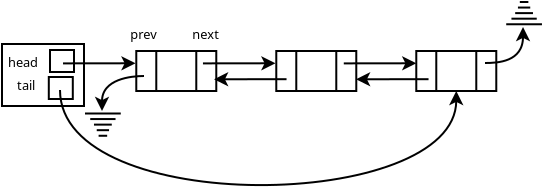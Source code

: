 <?xml version="1.0" encoding="UTF-8"?>
<dia:diagram xmlns:dia="http://www.lysator.liu.se/~alla/dia/">
  <dia:layer name="Background" visible="true">
    <dia:group>
      <dia:object type="Standard - Box" version="0" id="O0">
        <dia:attribute name="obj_pos">
          <dia:point val="-1.714,4.65"/>
        </dia:attribute>
        <dia:attribute name="obj_bb">
          <dia:rectangle val="-1.764,4.6;2.436,7.8"/>
        </dia:attribute>
        <dia:attribute name="elem_corner">
          <dia:point val="-1.714,4.65"/>
        </dia:attribute>
        <dia:attribute name="elem_width">
          <dia:real val="4.1"/>
        </dia:attribute>
        <dia:attribute name="elem_height">
          <dia:real val="3.1"/>
        </dia:attribute>
        <dia:attribute name="show_background">
          <dia:boolean val="true"/>
        </dia:attribute>
      </dia:object>
      <dia:object type="Standard - Text" version="0" id="O1">
        <dia:attribute name="obj_pos">
          <dia:point val="-1.414,5.8"/>
        </dia:attribute>
        <dia:attribute name="obj_bb">
          <dia:rectangle val="-1.414,5.2;0.186,6.15"/>
        </dia:attribute>
        <dia:attribute name="text">
          <dia:composite type="text">
            <dia:attribute name="string">
              <dia:string>#head#</dia:string>
            </dia:attribute>
            <dia:attribute name="font">
              <dia:font family="sans" style="0" name="Helvetica"/>
            </dia:attribute>
            <dia:attribute name="height">
              <dia:real val="0.8"/>
            </dia:attribute>
            <dia:attribute name="pos">
              <dia:point val="-1.414,5.8"/>
            </dia:attribute>
            <dia:attribute name="color">
              <dia:color val="#000000"/>
            </dia:attribute>
            <dia:attribute name="alignment">
              <dia:enum val="0"/>
            </dia:attribute>
          </dia:composite>
        </dia:attribute>
      </dia:object>
      <dia:object type="Standard - Text" version="0" id="O2">
        <dia:attribute name="obj_pos">
          <dia:point val="-0.964,6.95"/>
        </dia:attribute>
        <dia:attribute name="obj_bb">
          <dia:rectangle val="-0.964,6.35;-0.014,7.3"/>
        </dia:attribute>
        <dia:attribute name="text">
          <dia:composite type="text">
            <dia:attribute name="string">
              <dia:string>#tail#</dia:string>
            </dia:attribute>
            <dia:attribute name="font">
              <dia:font family="sans" style="0" name="Helvetica"/>
            </dia:attribute>
            <dia:attribute name="height">
              <dia:real val="0.8"/>
            </dia:attribute>
            <dia:attribute name="pos">
              <dia:point val="-0.964,6.95"/>
            </dia:attribute>
            <dia:attribute name="color">
              <dia:color val="#000000"/>
            </dia:attribute>
            <dia:attribute name="alignment">
              <dia:enum val="0"/>
            </dia:attribute>
          </dia:composite>
        </dia:attribute>
      </dia:object>
      <dia:object type="Standard - Box" version="0" id="O3">
        <dia:attribute name="obj_pos">
          <dia:point val="0.686,4.95"/>
        </dia:attribute>
        <dia:attribute name="obj_bb">
          <dia:rectangle val="0.636,4.9;1.936,6.1"/>
        </dia:attribute>
        <dia:attribute name="elem_corner">
          <dia:point val="0.686,4.95"/>
        </dia:attribute>
        <dia:attribute name="elem_width">
          <dia:real val="1.2"/>
        </dia:attribute>
        <dia:attribute name="elem_height">
          <dia:real val="1.1"/>
        </dia:attribute>
        <dia:attribute name="show_background">
          <dia:boolean val="true"/>
        </dia:attribute>
      </dia:object>
      <dia:object type="Standard - Box" version="0" id="O4">
        <dia:attribute name="obj_pos">
          <dia:point val="0.626,6.3"/>
        </dia:attribute>
        <dia:attribute name="obj_bb">
          <dia:rectangle val="0.576,6.25;1.876,7.45"/>
        </dia:attribute>
        <dia:attribute name="elem_corner">
          <dia:point val="0.626,6.3"/>
        </dia:attribute>
        <dia:attribute name="elem_width">
          <dia:real val="1.2"/>
        </dia:attribute>
        <dia:attribute name="elem_height">
          <dia:real val="1.1"/>
        </dia:attribute>
        <dia:attribute name="show_background">
          <dia:boolean val="true"/>
        </dia:attribute>
      </dia:object>
    </dia:group>
    <dia:group>
      <dia:object type="Standard - Box" version="0" id="O5">
        <dia:attribute name="obj_pos">
          <dia:point val="5,5"/>
        </dia:attribute>
        <dia:attribute name="obj_bb">
          <dia:rectangle val="4.95,4.95;9.05,7.05"/>
        </dia:attribute>
        <dia:attribute name="elem_corner">
          <dia:point val="5,5"/>
        </dia:attribute>
        <dia:attribute name="elem_width">
          <dia:real val="4"/>
        </dia:attribute>
        <dia:attribute name="elem_height">
          <dia:real val="2"/>
        </dia:attribute>
        <dia:attribute name="show_background">
          <dia:boolean val="true"/>
        </dia:attribute>
      </dia:object>
      <dia:object type="Standard - Line" version="0" id="O6">
        <dia:attribute name="obj_pos">
          <dia:point val="6,5"/>
        </dia:attribute>
        <dia:attribute name="obj_bb">
          <dia:rectangle val="5.95,4.95;6.05,7.05"/>
        </dia:attribute>
        <dia:attribute name="conn_endpoints">
          <dia:point val="6,5"/>
          <dia:point val="6,7"/>
        </dia:attribute>
        <dia:attribute name="numcp">
          <dia:int val="1"/>
        </dia:attribute>
      </dia:object>
      <dia:object type="Standard - Line" version="0" id="O7">
        <dia:attribute name="obj_pos">
          <dia:point val="8,5"/>
        </dia:attribute>
        <dia:attribute name="obj_bb">
          <dia:rectangle val="7.95,4.95;8.05,7.05"/>
        </dia:attribute>
        <dia:attribute name="conn_endpoints">
          <dia:point val="8,5"/>
          <dia:point val="8,7"/>
        </dia:attribute>
        <dia:attribute name="numcp">
          <dia:int val="1"/>
        </dia:attribute>
      </dia:object>
    </dia:group>
    <dia:object type="Standard - Text" version="0" id="O8">
      <dia:attribute name="obj_pos">
        <dia:point val="4.7,4.4"/>
      </dia:attribute>
      <dia:attribute name="obj_bb">
        <dia:rectangle val="4.7,3.8;6.05,4.75"/>
      </dia:attribute>
      <dia:attribute name="text">
        <dia:composite type="text">
          <dia:attribute name="string">
            <dia:string>#prev#</dia:string>
          </dia:attribute>
          <dia:attribute name="font">
            <dia:font family="sans" style="0" name="Helvetica"/>
          </dia:attribute>
          <dia:attribute name="height">
            <dia:real val="0.8"/>
          </dia:attribute>
          <dia:attribute name="pos">
            <dia:point val="4.7,4.4"/>
          </dia:attribute>
          <dia:attribute name="color">
            <dia:color val="#000000"/>
          </dia:attribute>
          <dia:attribute name="alignment">
            <dia:enum val="0"/>
          </dia:attribute>
        </dia:composite>
      </dia:attribute>
    </dia:object>
    <dia:object type="Standard - Text" version="0" id="O9">
      <dia:attribute name="obj_pos">
        <dia:point val="7.8,4.4"/>
      </dia:attribute>
      <dia:attribute name="obj_bb">
        <dia:rectangle val="7.8,3.8;9.15,4.75"/>
      </dia:attribute>
      <dia:attribute name="text">
        <dia:composite type="text">
          <dia:attribute name="string">
            <dia:string>#next#</dia:string>
          </dia:attribute>
          <dia:attribute name="font">
            <dia:font family="sans" style="0" name="Helvetica"/>
          </dia:attribute>
          <dia:attribute name="height">
            <dia:real val="0.8"/>
          </dia:attribute>
          <dia:attribute name="pos">
            <dia:point val="7.8,4.4"/>
          </dia:attribute>
          <dia:attribute name="color">
            <dia:color val="#000000"/>
          </dia:attribute>
          <dia:attribute name="alignment">
            <dia:enum val="0"/>
          </dia:attribute>
        </dia:composite>
      </dia:attribute>
    </dia:object>
    <dia:group>
      <dia:object type="Standard - Box" version="0" id="O10">
        <dia:attribute name="obj_pos">
          <dia:point val="12,5"/>
        </dia:attribute>
        <dia:attribute name="obj_bb">
          <dia:rectangle val="11.95,4.95;16.05,7.05"/>
        </dia:attribute>
        <dia:attribute name="elem_corner">
          <dia:point val="12,5"/>
        </dia:attribute>
        <dia:attribute name="elem_width">
          <dia:real val="4"/>
        </dia:attribute>
        <dia:attribute name="elem_height">
          <dia:real val="2"/>
        </dia:attribute>
        <dia:attribute name="show_background">
          <dia:boolean val="true"/>
        </dia:attribute>
      </dia:object>
      <dia:object type="Standard - Line" version="0" id="O11">
        <dia:attribute name="obj_pos">
          <dia:point val="13,5"/>
        </dia:attribute>
        <dia:attribute name="obj_bb">
          <dia:rectangle val="12.95,4.95;13.05,7.05"/>
        </dia:attribute>
        <dia:attribute name="conn_endpoints">
          <dia:point val="13,5"/>
          <dia:point val="13,7"/>
        </dia:attribute>
        <dia:attribute name="numcp">
          <dia:int val="1"/>
        </dia:attribute>
      </dia:object>
      <dia:object type="Standard - Line" version="0" id="O12">
        <dia:attribute name="obj_pos">
          <dia:point val="15,5"/>
        </dia:attribute>
        <dia:attribute name="obj_bb">
          <dia:rectangle val="14.95,4.95;15.05,7.05"/>
        </dia:attribute>
        <dia:attribute name="conn_endpoints">
          <dia:point val="15,5"/>
          <dia:point val="15,7"/>
        </dia:attribute>
        <dia:attribute name="numcp">
          <dia:int val="1"/>
        </dia:attribute>
      </dia:object>
    </dia:group>
    <dia:group>
      <dia:object type="Standard - Box" version="0" id="O13">
        <dia:attribute name="obj_pos">
          <dia:point val="19,5"/>
        </dia:attribute>
        <dia:attribute name="obj_bb">
          <dia:rectangle val="18.95,4.95;23.05,7.05"/>
        </dia:attribute>
        <dia:attribute name="elem_corner">
          <dia:point val="19,5"/>
        </dia:attribute>
        <dia:attribute name="elem_width">
          <dia:real val="4"/>
        </dia:attribute>
        <dia:attribute name="elem_height">
          <dia:real val="2"/>
        </dia:attribute>
        <dia:attribute name="show_background">
          <dia:boolean val="true"/>
        </dia:attribute>
      </dia:object>
      <dia:object type="Standard - Line" version="0" id="O14">
        <dia:attribute name="obj_pos">
          <dia:point val="20,5"/>
        </dia:attribute>
        <dia:attribute name="obj_bb">
          <dia:rectangle val="19.95,4.95;20.05,7.05"/>
        </dia:attribute>
        <dia:attribute name="conn_endpoints">
          <dia:point val="20,5"/>
          <dia:point val="20,7"/>
        </dia:attribute>
        <dia:attribute name="numcp">
          <dia:int val="1"/>
        </dia:attribute>
      </dia:object>
      <dia:object type="Standard - Line" version="0" id="O15">
        <dia:attribute name="obj_pos">
          <dia:point val="22,5"/>
        </dia:attribute>
        <dia:attribute name="obj_bb">
          <dia:rectangle val="21.95,4.95;22.05,7.05"/>
        </dia:attribute>
        <dia:attribute name="conn_endpoints">
          <dia:point val="22,5"/>
          <dia:point val="22,7"/>
        </dia:attribute>
        <dia:attribute name="numcp">
          <dia:int val="1"/>
        </dia:attribute>
      </dia:object>
    </dia:group>
    <dia:object type="Standard - Line" version="0" id="O16">
      <dia:attribute name="obj_pos">
        <dia:point val="15.375,5.619"/>
      </dia:attribute>
      <dia:attribute name="obj_bb">
        <dia:rectangle val="15.325,5.114;19.052,6.114"/>
      </dia:attribute>
      <dia:attribute name="conn_endpoints">
        <dia:point val="15.375,5.619"/>
        <dia:point val="19.002,5.614"/>
      </dia:attribute>
      <dia:attribute name="numcp">
        <dia:int val="1"/>
      </dia:attribute>
      <dia:attribute name="end_arrow">
        <dia:enum val="22"/>
      </dia:attribute>
      <dia:attribute name="end_arrow_length">
        <dia:real val="0.5"/>
      </dia:attribute>
      <dia:attribute name="end_arrow_width">
        <dia:real val="0.5"/>
      </dia:attribute>
    </dia:object>
    <dia:object type="Standard - Line" version="0" id="O17">
      <dia:attribute name="obj_pos">
        <dia:point val="8.334,5.619"/>
      </dia:attribute>
      <dia:attribute name="obj_bb">
        <dia:rectangle val="8.284,5.114;12.011,6.114"/>
      </dia:attribute>
      <dia:attribute name="conn_endpoints">
        <dia:point val="8.334,5.619"/>
        <dia:point val="11.96,5.614"/>
      </dia:attribute>
      <dia:attribute name="numcp">
        <dia:int val="1"/>
      </dia:attribute>
      <dia:attribute name="end_arrow">
        <dia:enum val="22"/>
      </dia:attribute>
      <dia:attribute name="end_arrow_length">
        <dia:real val="0.5"/>
      </dia:attribute>
      <dia:attribute name="end_arrow_width">
        <dia:real val="0.5"/>
      </dia:attribute>
    </dia:object>
    <dia:object type="Standard - Line" version="0" id="O18">
      <dia:attribute name="obj_pos">
        <dia:point val="1.337,5.619"/>
      </dia:attribute>
      <dia:attribute name="obj_bb">
        <dia:rectangle val="1.286,5.114;5.013,6.114"/>
      </dia:attribute>
      <dia:attribute name="conn_endpoints">
        <dia:point val="1.337,5.619"/>
        <dia:point val="4.963,5.614"/>
      </dia:attribute>
      <dia:attribute name="numcp">
        <dia:int val="1"/>
      </dia:attribute>
      <dia:attribute name="end_arrow">
        <dia:enum val="22"/>
      </dia:attribute>
      <dia:attribute name="end_arrow_length">
        <dia:real val="0.5"/>
      </dia:attribute>
      <dia:attribute name="end_arrow_width">
        <dia:real val="0.5"/>
      </dia:attribute>
    </dia:object>
    <dia:object type="Standard - Line" version="0" id="O19">
      <dia:attribute name="obj_pos">
        <dia:point val="8.887,6.414"/>
      </dia:attribute>
      <dia:attribute name="obj_bb">
        <dia:rectangle val="8.836,5.914;12.563,6.914"/>
      </dia:attribute>
      <dia:attribute name="conn_endpoints">
        <dia:point val="8.887,6.414"/>
        <dia:point val="12.513,6.409"/>
      </dia:attribute>
      <dia:attribute name="numcp">
        <dia:int val="1"/>
      </dia:attribute>
      <dia:attribute name="start_arrow">
        <dia:enum val="22"/>
      </dia:attribute>
      <dia:attribute name="start_arrow_length">
        <dia:real val="0.5"/>
      </dia:attribute>
      <dia:attribute name="start_arrow_width">
        <dia:real val="0.5"/>
      </dia:attribute>
    </dia:object>
    <dia:object type="Standard - Line" version="0" id="O20">
      <dia:attribute name="obj_pos">
        <dia:point val="15.987,6.414"/>
      </dia:attribute>
      <dia:attribute name="obj_bb">
        <dia:rectangle val="15.937,5.914;19.663,6.914"/>
      </dia:attribute>
      <dia:attribute name="conn_endpoints">
        <dia:point val="15.987,6.414"/>
        <dia:point val="19.613,6.409"/>
      </dia:attribute>
      <dia:attribute name="numcp">
        <dia:int val="1"/>
      </dia:attribute>
      <dia:attribute name="start_arrow">
        <dia:enum val="22"/>
      </dia:attribute>
      <dia:attribute name="start_arrow_length">
        <dia:real val="0.5"/>
      </dia:attribute>
      <dia:attribute name="start_arrow_width">
        <dia:real val="0.5"/>
      </dia:attribute>
    </dia:object>
    <dia:object type="Standard - BezierLine" version="0" id="O21">
      <dia:attribute name="obj_pos">
        <dia:point val="5.386,6.25"/>
      </dia:attribute>
      <dia:attribute name="obj_bb">
        <dia:rectangle val="2.786,6.2;5.436,8.05"/>
      </dia:attribute>
      <dia:attribute name="bez_points">
        <dia:point val="5.386,6.25"/>
        <dia:point val="4.739,6.25"/>
        <dia:point val="3.286,6.4"/>
        <dia:point val="3.286,8"/>
      </dia:attribute>
      <dia:attribute name="corner_types">
        <dia:enum val="0"/>
        <dia:enum val="0"/>
      </dia:attribute>
      <dia:attribute name="end_arrow">
        <dia:enum val="22"/>
      </dia:attribute>
      <dia:attribute name="end_arrow_length">
        <dia:real val="0.5"/>
      </dia:attribute>
      <dia:attribute name="end_arrow_width">
        <dia:real val="0.5"/>
      </dia:attribute>
    </dia:object>
    <dia:object type="Standard - BezierLine" version="0" id="O22">
      <dia:attribute name="obj_pos">
        <dia:point val="22.436,5.6"/>
      </dia:attribute>
      <dia:attribute name="obj_bb">
        <dia:rectangle val="22.387,3.75;24.837,5.65"/>
      </dia:attribute>
      <dia:attribute name="bez_points">
        <dia:point val="22.436,5.6"/>
        <dia:point val="23.067,5.6"/>
        <dia:point val="24.337,5.55"/>
        <dia:point val="24.337,3.8"/>
      </dia:attribute>
      <dia:attribute name="corner_types">
        <dia:enum val="0"/>
        <dia:enum val="0"/>
      </dia:attribute>
      <dia:attribute name="end_arrow">
        <dia:enum val="22"/>
      </dia:attribute>
      <dia:attribute name="end_arrow_length">
        <dia:real val="0.5"/>
      </dia:attribute>
      <dia:attribute name="end_arrow_width">
        <dia:real val="0.5"/>
      </dia:attribute>
    </dia:object>
    <dia:object type="Standard - BezierLine" version="0" id="O23">
      <dia:attribute name="obj_pos">
        <dia:point val="1.186,6.95"/>
      </dia:attribute>
      <dia:attribute name="obj_bb">
        <dia:rectangle val="1.136,6.9;21.5,11.694"/>
      </dia:attribute>
      <dia:attribute name="bez_points">
        <dia:point val="1.186,6.95"/>
        <dia:point val="1.186,13.35"/>
        <dia:point val="20.986,13.05"/>
        <dia:point val="21,7"/>
      </dia:attribute>
      <dia:attribute name="corner_types">
        <dia:enum val="0"/>
        <dia:enum val="0"/>
      </dia:attribute>
      <dia:attribute name="end_arrow">
        <dia:enum val="22"/>
      </dia:attribute>
      <dia:attribute name="end_arrow_length">
        <dia:real val="0.5"/>
      </dia:attribute>
      <dia:attribute name="end_arrow_width">
        <dia:real val="0.5"/>
      </dia:attribute>
      <dia:connections>
        <dia:connection handle="3" to="O13" connection="6"/>
      </dia:connections>
    </dia:object>
    <dia:object type="Standard - Line" version="0" id="O24">
      <dia:attribute name="obj_pos">
        <dia:point val="23.497,3.663"/>
      </dia:attribute>
      <dia:attribute name="obj_bb">
        <dia:rectangle val="23.447,3.612;25.334,3.712"/>
      </dia:attribute>
      <dia:attribute name="conn_endpoints">
        <dia:point val="23.497,3.663"/>
        <dia:point val="25.284,3.663"/>
      </dia:attribute>
      <dia:attribute name="numcp">
        <dia:int val="1"/>
      </dia:attribute>
    </dia:object>
    <dia:object type="Standard - Line" version="0" id="O25">
      <dia:attribute name="obj_pos">
        <dia:point val="23.758,3.384"/>
      </dia:attribute>
      <dia:attribute name="obj_bb">
        <dia:rectangle val="23.708,3.334;25.073,3.434"/>
      </dia:attribute>
      <dia:attribute name="conn_endpoints">
        <dia:point val="23.758,3.384"/>
        <dia:point val="25.023,3.384"/>
      </dia:attribute>
      <dia:attribute name="numcp">
        <dia:int val="1"/>
      </dia:attribute>
    </dia:object>
    <dia:object type="Standard - Line" version="0" id="O26">
      <dia:attribute name="obj_pos">
        <dia:point val="23.945,3.106"/>
      </dia:attribute>
      <dia:attribute name="obj_bb">
        <dia:rectangle val="23.895,3.056;24.885,3.156"/>
      </dia:attribute>
      <dia:attribute name="conn_endpoints">
        <dia:point val="23.945,3.106"/>
        <dia:point val="24.835,3.106"/>
      </dia:attribute>
      <dia:attribute name="numcp">
        <dia:int val="1"/>
      </dia:attribute>
    </dia:object>
    <dia:object type="Standard - Line" version="0" id="O27">
      <dia:attribute name="obj_pos">
        <dia:point val="24.083,2.828"/>
      </dia:attribute>
      <dia:attribute name="obj_bb">
        <dia:rectangle val="24.033,2.778;24.748,2.878"/>
      </dia:attribute>
      <dia:attribute name="conn_endpoints">
        <dia:point val="24.083,2.828"/>
        <dia:point val="24.698,2.828"/>
      </dia:attribute>
      <dia:attribute name="numcp">
        <dia:int val="1"/>
      </dia:attribute>
    </dia:object>
    <dia:object type="Standard - Line" version="0" id="O28">
      <dia:attribute name="obj_pos">
        <dia:point val="24.177,2.55"/>
      </dia:attribute>
      <dia:attribute name="obj_bb">
        <dia:rectangle val="24.127,2.5;24.654,2.6"/>
      </dia:attribute>
      <dia:attribute name="conn_endpoints">
        <dia:point val="24.177,2.55"/>
        <dia:point val="24.604,2.55"/>
      </dia:attribute>
      <dia:attribute name="numcp">
        <dia:int val="1"/>
      </dia:attribute>
    </dia:object>
    <dia:group>
      <dia:object type="Standard - Line" version="0" id="O29">
        <dia:attribute name="obj_pos">
          <dia:point val="2.436,8.125"/>
        </dia:attribute>
        <dia:attribute name="obj_bb">
          <dia:rectangle val="2.386,8.075;4.274,8.175"/>
        </dia:attribute>
        <dia:attribute name="conn_endpoints">
          <dia:point val="2.436,8.125"/>
          <dia:point val="4.224,8.125"/>
        </dia:attribute>
        <dia:attribute name="numcp">
          <dia:int val="1"/>
        </dia:attribute>
      </dia:object>
      <dia:object type="Standard - Line" version="0" id="O30">
        <dia:attribute name="obj_pos">
          <dia:point val="2.698,8.403"/>
        </dia:attribute>
        <dia:attribute name="obj_bb">
          <dia:rectangle val="2.648,8.353;4.013,8.453"/>
        </dia:attribute>
        <dia:attribute name="conn_endpoints">
          <dia:point val="2.698,8.403"/>
          <dia:point val="3.963,8.403"/>
        </dia:attribute>
        <dia:attribute name="numcp">
          <dia:int val="1"/>
        </dia:attribute>
      </dia:object>
      <dia:object type="Standard - Line" version="0" id="O31">
        <dia:attribute name="obj_pos">
          <dia:point val="2.885,8.681"/>
        </dia:attribute>
        <dia:attribute name="obj_bb">
          <dia:rectangle val="2.835,8.631;3.825,8.731"/>
        </dia:attribute>
        <dia:attribute name="conn_endpoints">
          <dia:point val="2.885,8.681"/>
          <dia:point val="3.775,8.681"/>
        </dia:attribute>
        <dia:attribute name="numcp">
          <dia:int val="1"/>
        </dia:attribute>
      </dia:object>
      <dia:object type="Standard - Line" version="0" id="O32">
        <dia:attribute name="obj_pos">
          <dia:point val="3.023,8.959"/>
        </dia:attribute>
        <dia:attribute name="obj_bb">
          <dia:rectangle val="2.973,8.909;3.688,9.009"/>
        </dia:attribute>
        <dia:attribute name="conn_endpoints">
          <dia:point val="3.023,8.959"/>
          <dia:point val="3.638,8.959"/>
        </dia:attribute>
        <dia:attribute name="numcp">
          <dia:int val="1"/>
        </dia:attribute>
      </dia:object>
      <dia:object type="Standard - Line" version="0" id="O33">
        <dia:attribute name="obj_pos">
          <dia:point val="3.116,9.238"/>
        </dia:attribute>
        <dia:attribute name="obj_bb">
          <dia:rectangle val="3.066,9.188;3.594,9.287"/>
        </dia:attribute>
        <dia:attribute name="conn_endpoints">
          <dia:point val="3.116,9.238"/>
          <dia:point val="3.544,9.238"/>
        </dia:attribute>
        <dia:attribute name="numcp">
          <dia:int val="1"/>
        </dia:attribute>
      </dia:object>
    </dia:group>
    <dia:object type="Standard - Line" version="0" id="O34">
      <dia:attribute name="obj_pos">
        <dia:point val="17.236,11.85"/>
      </dia:attribute>
      <dia:attribute name="obj_bb">
        <dia:rectangle val="4.886,11.8;17.287,11.9"/>
      </dia:attribute>
      <dia:attribute name="conn_endpoints">
        <dia:point val="17.236,11.85"/>
        <dia:point val="4.936,11.85"/>
      </dia:attribute>
      <dia:attribute name="numcp">
        <dia:int val="1"/>
      </dia:attribute>
      <dia:attribute name="line_color">
        <dia:color val="#ffffff"/>
      </dia:attribute>
    </dia:object>
  </dia:layer>
</dia:diagram>
